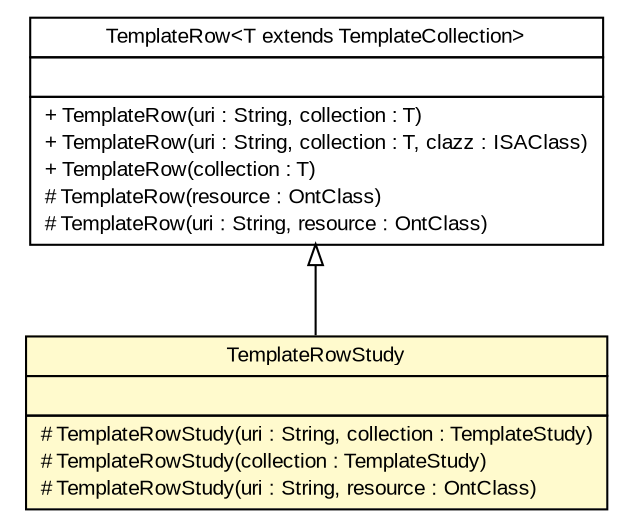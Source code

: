 #!/usr/local/bin/dot
#
# Class diagram 
# Generated by UmlGraph version 4.6 (http://www.spinellis.gr/sw/umlgraph)
#

digraph G {
	edge [fontname="arial",fontsize=10,labelfontname="arial",labelfontsize=10];
	node [fontname="arial",fontsize=10,shape=plaintext];
	// net.toxbank.isa.TemplateRowStudy
	c115 [label=<<table border="0" cellborder="1" cellspacing="0" cellpadding="2" port="p" bgcolor="lemonChiffon" href="./TemplateRowStudy.html">
		<tr><td><table border="0" cellspacing="0" cellpadding="1">
			<tr><td> TemplateRowStudy </td></tr>
		</table></td></tr>
		<tr><td><table border="0" cellspacing="0" cellpadding="1">
			<tr><td align="left">  </td></tr>
		</table></td></tr>
		<tr><td><table border="0" cellspacing="0" cellpadding="1">
			<tr><td align="left"> # TemplateRowStudy(uri : String, collection : TemplateStudy) </td></tr>
			<tr><td align="left"> # TemplateRowStudy(collection : TemplateStudy) </td></tr>
			<tr><td align="left"> # TemplateRowStudy(uri : String, resource : OntClass) </td></tr>
		</table></td></tr>
		</table>>, fontname="arial", fontcolor="black", fontsize=10.0];
	// net.toxbank.isa.TemplateRow<T extends net.toxbank.isa.TemplateCollection>
	c117 [label=<<table border="0" cellborder="1" cellspacing="0" cellpadding="2" port="p" href="./TemplateRow.html">
		<tr><td><table border="0" cellspacing="0" cellpadding="1">
			<tr><td> TemplateRow&lt;T extends TemplateCollection&gt; </td></tr>
		</table></td></tr>
		<tr><td><table border="0" cellspacing="0" cellpadding="1">
			<tr><td align="left">  </td></tr>
		</table></td></tr>
		<tr><td><table border="0" cellspacing="0" cellpadding="1">
			<tr><td align="left"> + TemplateRow(uri : String, collection : T) </td></tr>
			<tr><td align="left"> + TemplateRow(uri : String, collection : T, clazz : ISAClass) </td></tr>
			<tr><td align="left"> + TemplateRow(collection : T) </td></tr>
			<tr><td align="left"> # TemplateRow(resource : OntClass) </td></tr>
			<tr><td align="left"> # TemplateRow(uri : String, resource : OntClass) </td></tr>
		</table></td></tr>
		</table>>, fontname="arial", fontcolor="black", fontsize=10.0];
	//net.toxbank.isa.TemplateRowStudy extends net.toxbank.isa.TemplateRow<net.toxbank.isa.TemplateStudy>
	c117:p -> c115:p [dir=back,arrowtail=empty];
}

